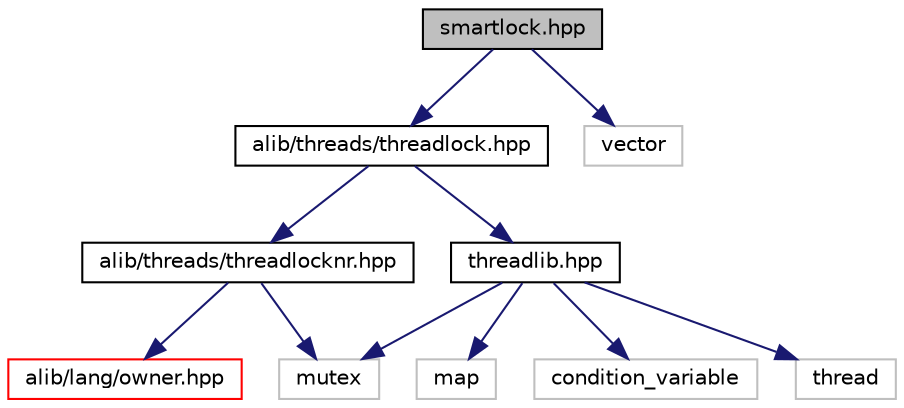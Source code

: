 digraph "smartlock.hpp"
{
  edge [fontname="Helvetica",fontsize="10",labelfontname="Helvetica",labelfontsize="10"];
  node [fontname="Helvetica",fontsize="10",shape=record];
  Node0 [label="smartlock.hpp",height=0.2,width=0.4,color="black", fillcolor="grey75", style="filled", fontcolor="black"];
  Node0 -> Node1 [color="midnightblue",fontsize="10",style="solid",fontname="Helvetica"];
  Node0 -> Node16 [color="midnightblue",fontsize="10",style="solid",fontname="Helvetica"];
  Node1 -> Node2 [color="midnightblue",fontsize="10",style="solid",fontname="Helvetica"];
  Node1 -> Node61 [color="midnightblue",fontsize="10",style="solid",fontname="Helvetica"];
  Node2 -> Node3 [color="midnightblue",fontsize="10",style="solid",fontname="Helvetica"];
  Node2 -> Node60 [color="midnightblue",fontsize="10",style="solid",fontname="Helvetica"];
  Node61 -> Node31 [color="midnightblue",fontsize="10",style="solid",fontname="Helvetica"];
  Node61 -> Node60 [color="midnightblue",fontsize="10",style="solid",fontname="Helvetica"];
  Node61 -> Node62 [color="midnightblue",fontsize="10",style="solid",fontname="Helvetica"];
  Node61 -> Node63 [color="midnightblue",fontsize="10",style="solid",fontname="Helvetica"];
  Node1 [label="alib/threads/threadlock.hpp",height=0.2,width=0.4,color="black", fillcolor="white", style="filled",URL="$threadlock_8hpp.html"];
  Node2 [label="alib/threads/threadlocknr.hpp",height=0.2,width=0.4,color="black", fillcolor="white", style="filled",URL="$threadlocknr_8hpp.html"];
  Node3 [label="alib/lang/owner.hpp",height=0.2,width=0.4,color="red", fillcolor="white", style="filled",URL="$owner_8hpp.html"];
  Node60 [label="mutex",height=0.2,width=0.4,color="grey75", fillcolor="white", style="filled"];
  Node61 [label="threadlib.hpp",height=0.2,width=0.4,color="black", fillcolor="white", style="filled",URL="$threadlib_8hpp.html"];
  Node31 [label="map",height=0.2,width=0.4,color="grey75", fillcolor="white", style="filled"];
  Node62 [label="condition_variable",height=0.2,width=0.4,color="grey75", fillcolor="white", style="filled"];
  Node63 [label="thread",height=0.2,width=0.4,color="grey75", fillcolor="white", style="filled"];
  Node16 [label="vector",height=0.2,width=0.4,color="grey75", fillcolor="white", style="filled"];
}

